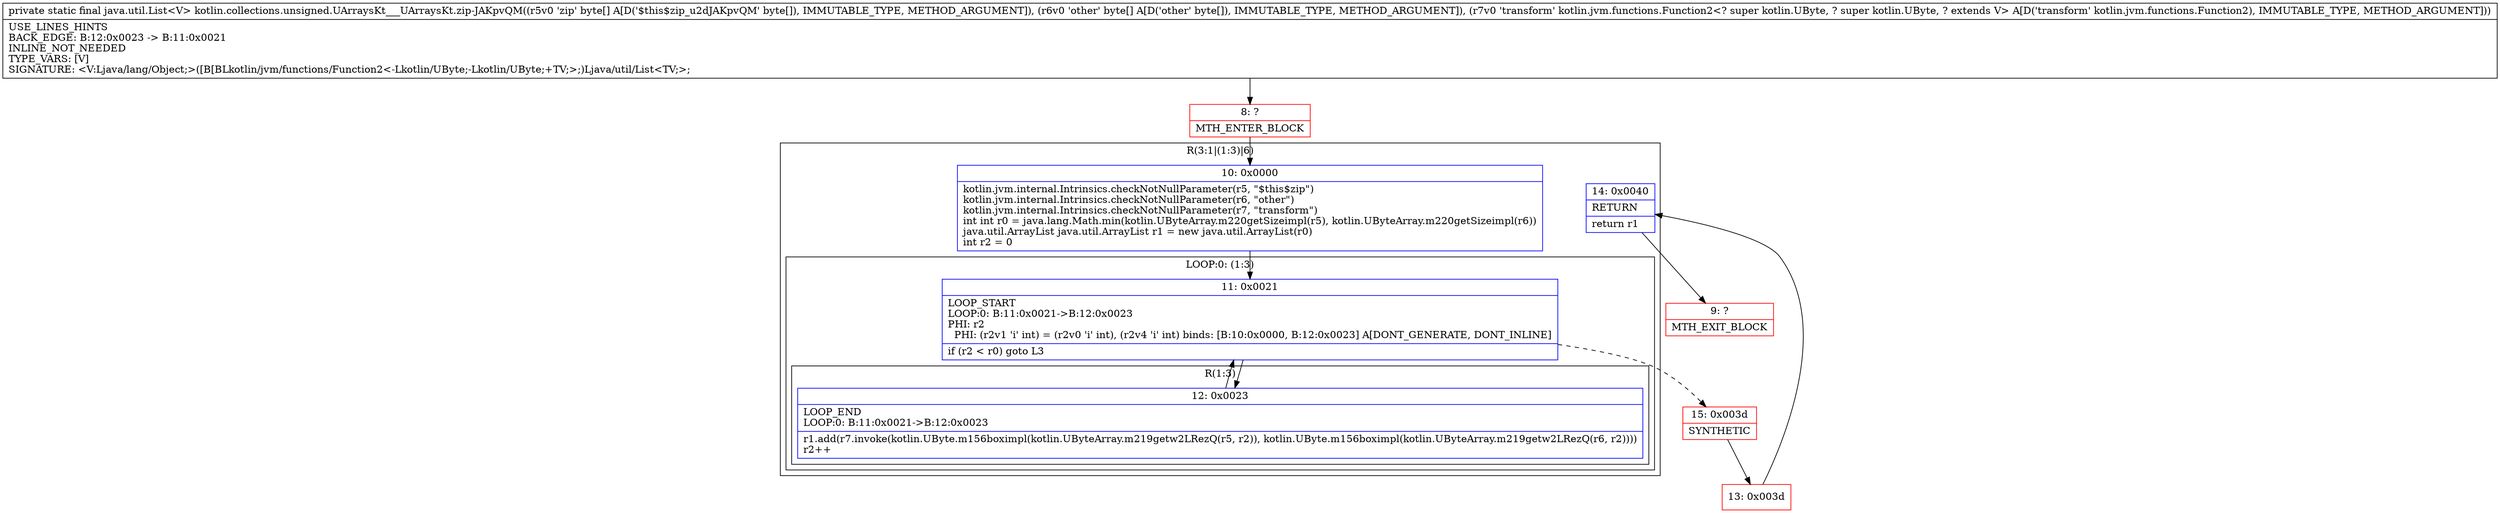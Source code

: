 digraph "CFG forkotlin.collections.unsigned.UArraysKt___UArraysKt.zip\-JAKpvQM([B[BLkotlin\/jvm\/functions\/Function2;)Ljava\/util\/List;" {
subgraph cluster_Region_1808881994 {
label = "R(3:1|(1:3)|6)";
node [shape=record,color=blue];
Node_10 [shape=record,label="{10\:\ 0x0000|kotlin.jvm.internal.Intrinsics.checkNotNullParameter(r5, \"$this$zip\")\lkotlin.jvm.internal.Intrinsics.checkNotNullParameter(r6, \"other\")\lkotlin.jvm.internal.Intrinsics.checkNotNullParameter(r7, \"transform\")\lint int r0 = java.lang.Math.min(kotlin.UByteArray.m220getSizeimpl(r5), kotlin.UByteArray.m220getSizeimpl(r6))\ljava.util.ArrayList java.util.ArrayList r1 = new java.util.ArrayList(r0)\lint r2 = 0\l}"];
subgraph cluster_LoopRegion_1283105425 {
label = "LOOP:0: (1:3)";
node [shape=record,color=blue];
Node_11 [shape=record,label="{11\:\ 0x0021|LOOP_START\lLOOP:0: B:11:0x0021\-\>B:12:0x0023\lPHI: r2 \l  PHI: (r2v1 'i' int) = (r2v0 'i' int), (r2v4 'i' int) binds: [B:10:0x0000, B:12:0x0023] A[DONT_GENERATE, DONT_INLINE]\l|if (r2 \< r0) goto L3\l}"];
subgraph cluster_Region_1774429775 {
label = "R(1:3)";
node [shape=record,color=blue];
Node_12 [shape=record,label="{12\:\ 0x0023|LOOP_END\lLOOP:0: B:11:0x0021\-\>B:12:0x0023\l|r1.add(r7.invoke(kotlin.UByte.m156boximpl(kotlin.UByteArray.m219getw2LRezQ(r5, r2)), kotlin.UByte.m156boximpl(kotlin.UByteArray.m219getw2LRezQ(r6, r2))))\lr2++\l}"];
}
}
Node_14 [shape=record,label="{14\:\ 0x0040|RETURN\l|return r1\l}"];
}
Node_8 [shape=record,color=red,label="{8\:\ ?|MTH_ENTER_BLOCK\l}"];
Node_15 [shape=record,color=red,label="{15\:\ 0x003d|SYNTHETIC\l}"];
Node_13 [shape=record,color=red,label="{13\:\ 0x003d}"];
Node_9 [shape=record,color=red,label="{9\:\ ?|MTH_EXIT_BLOCK\l}"];
MethodNode[shape=record,label="{private static final java.util.List\<V\> kotlin.collections.unsigned.UArraysKt___UArraysKt.zip\-JAKpvQM((r5v0 'zip' byte[] A[D('$this$zip_u2dJAKpvQM' byte[]), IMMUTABLE_TYPE, METHOD_ARGUMENT]), (r6v0 'other' byte[] A[D('other' byte[]), IMMUTABLE_TYPE, METHOD_ARGUMENT]), (r7v0 'transform' kotlin.jvm.functions.Function2\<? super kotlin.UByte, ? super kotlin.UByte, ? extends V\> A[D('transform' kotlin.jvm.functions.Function2), IMMUTABLE_TYPE, METHOD_ARGUMENT]))  | USE_LINES_HINTS\lBACK_EDGE: B:12:0x0023 \-\> B:11:0x0021\lINLINE_NOT_NEEDED\lTYPE_VARS: [V]\lSIGNATURE: \<V:Ljava\/lang\/Object;\>([B[BLkotlin\/jvm\/functions\/Function2\<\-Lkotlin\/UByte;\-Lkotlin\/UByte;+TV;\>;)Ljava\/util\/List\<TV;\>;\l}"];
MethodNode -> Node_8;Node_10 -> Node_11;
Node_11 -> Node_12;
Node_11 -> Node_15[style=dashed];
Node_12 -> Node_11;
Node_14 -> Node_9;
Node_8 -> Node_10;
Node_15 -> Node_13;
Node_13 -> Node_14;
}

